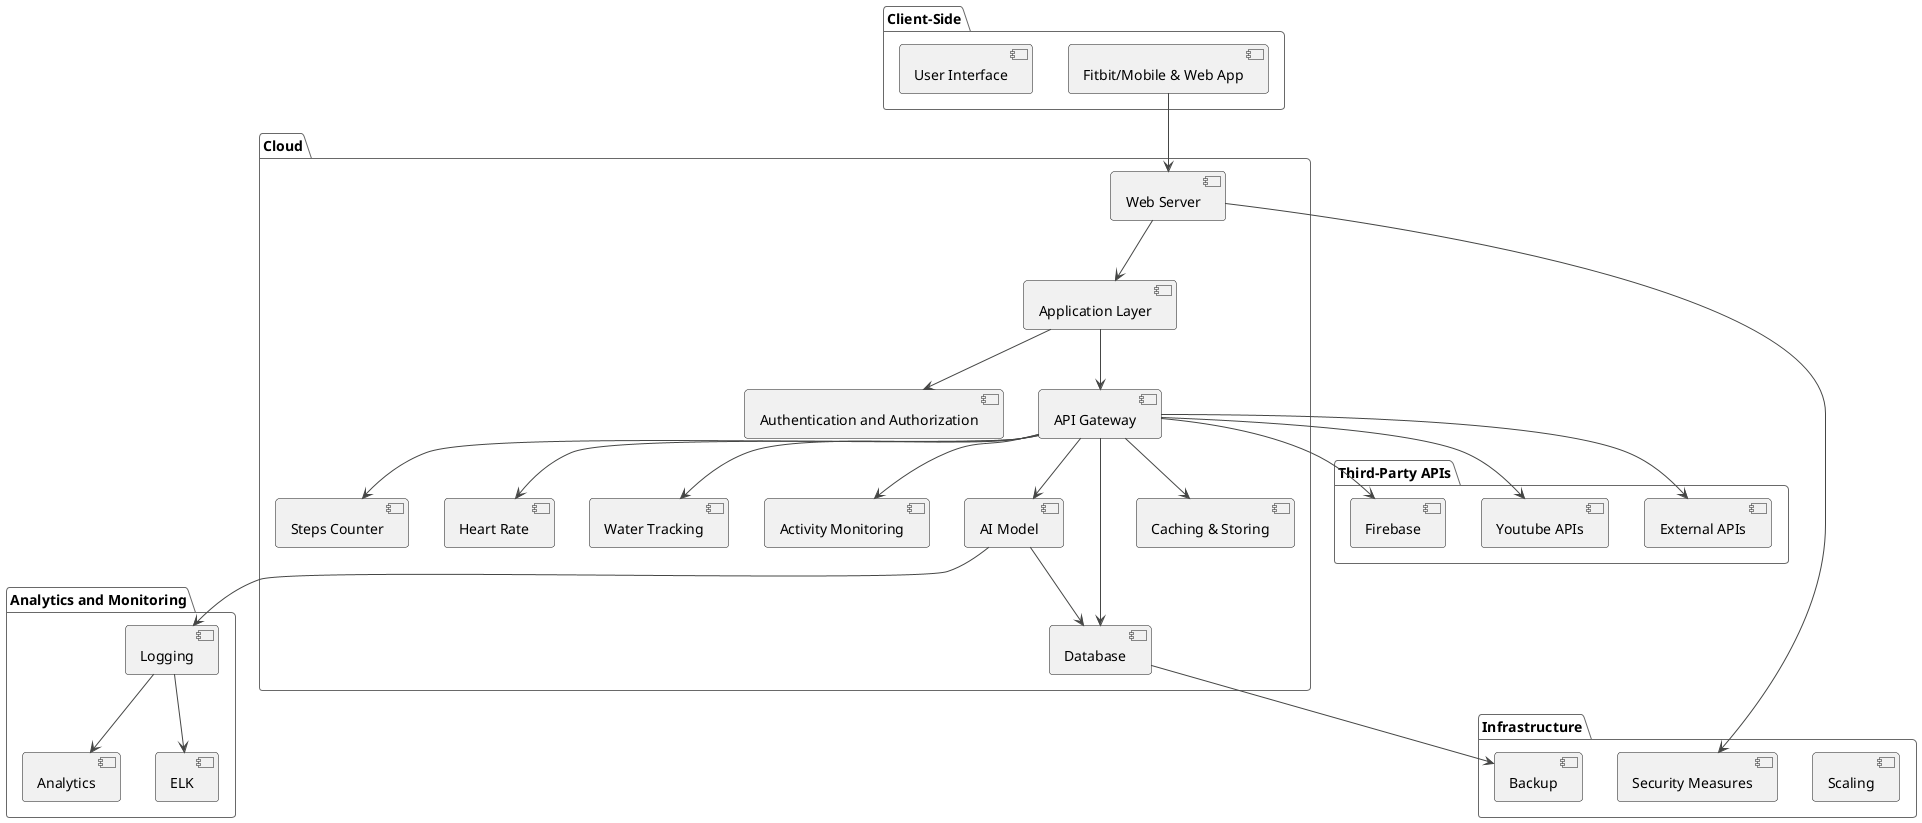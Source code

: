 @startuml
!theme vibrant
package "Client-Side" {
  [Fitbit/Mobile & Web App]
  [User Interface]
}

package "Cloud" {
  [Web Server]
  [Application Layer]
  [Authentication and Authorization]
  [API Gateway]
  [Steps Counter]
  [Heart Rate]
  [Water Tracking]
  [Activity Monitoring]
  [AI Model]
  [Database]
  [Caching & Storing]

}

package "Third-Party APIs" {
  [External APIs]  
  [Youtube APIs]
  [Firebase]
  
}

package "Infrastructure" {
  [Scaling]
  [Backup]
  [Security Measures]
}

package "Analytics and Monitoring" {
  [Logging]
  [Analytics]
  [ELK]
}

[Fitbit/Mobile & Web App] --> [Web Server]
[Web Server] --> [Application Layer]
[Application Layer] --> [Authentication and Authorization]
[Application Layer] --> [API Gateway]
[API Gateway] --> [Steps Counter]
[API Gateway] --> [Heart Rate]
[API Gateway] --> [Water Tracking]
[API Gateway] --> [Activity Monitoring]
[API Gateway] --> [AI Model]
[API Gateway] --> [Database]
[API Gateway] --> [Caching & Storing]
[API Gateway] --> [Youtube APIs]
[API Gateway] --> [Firebase]
[API Gateway] --> [External APIs]
[Database] --> [Backup]
[AI Model] --> [Database]
[AI Model] --> [Logging]
[Web Server] --> [Security Measures]
[Logging] --> [Analytics]
[Logging] --> [ELK]
@enduml